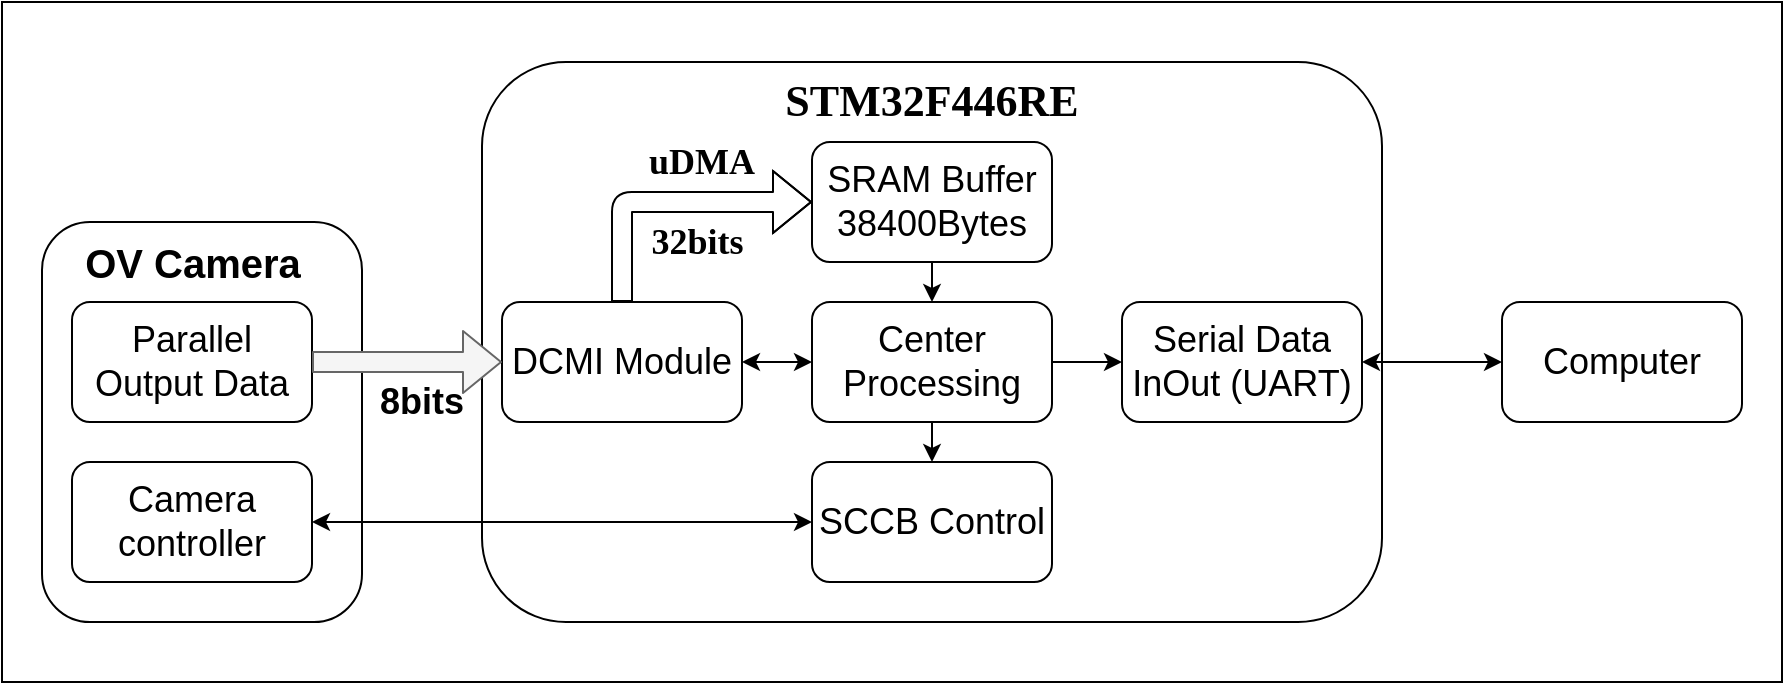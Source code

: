 <mxfile version="13.9.9" type="device"><diagram id="xqFOdIBmyutW9PByhAnk" name="Page-1"><mxGraphModel dx="1422" dy="814" grid="1" gridSize="10" guides="1" tooltips="1" connect="1" arrows="1" fold="1" page="1" pageScale="1" pageWidth="850" pageHeight="1100" math="0" shadow="0"><root><mxCell id="0"/><mxCell id="1" parent="0"/><mxCell id="bNdUInz1NxW54G2oKzEv-31" value="" style="rounded=0;whiteSpace=wrap;html=1;" parent="1" vertex="1"><mxGeometry x="30" y="170" width="890" height="340" as="geometry"/></mxCell><mxCell id="bNdUInz1NxW54G2oKzEv-25" value="" style="rounded=1;whiteSpace=wrap;html=1;" parent="1" vertex="1"><mxGeometry x="270" y="200" width="450" height="280" as="geometry"/></mxCell><mxCell id="bNdUInz1NxW54G2oKzEv-5" value="" style="rounded=1;whiteSpace=wrap;html=1;" parent="1" vertex="1"><mxGeometry x="50" y="280" width="160" height="200" as="geometry"/></mxCell><mxCell id="bNdUInz1NxW54G2oKzEv-1" value="&lt;font style=&quot;font-size: 18px&quot;&gt;Center Processing&lt;/font&gt;" style="rounded=1;whiteSpace=wrap;html=1;" parent="1" vertex="1"><mxGeometry x="435" y="320" width="120" height="60" as="geometry"/></mxCell><mxCell id="bNdUInz1NxW54G2oKzEv-2" value="&lt;font style=&quot;font-weight: normal ; font-size: 18px&quot;&gt;Camera controller&lt;/font&gt;" style="rounded=1;whiteSpace=wrap;html=1;fontStyle=1" parent="1" vertex="1"><mxGeometry x="65" y="400" width="120" height="60" as="geometry"/></mxCell><mxCell id="bNdUInz1NxW54G2oKzEv-4" value="&lt;font style=&quot;font-size: 18px&quot;&gt;Parallel Output Data&lt;/font&gt;" style="rounded=1;whiteSpace=wrap;html=1;" parent="1" vertex="1"><mxGeometry x="65" y="320" width="120" height="60" as="geometry"/></mxCell><mxCell id="bNdUInz1NxW54G2oKzEv-6" value="&lt;font size=&quot;1&quot;&gt;&lt;b style=&quot;font-size: 20px&quot;&gt;OV Camera&lt;/b&gt;&lt;/font&gt;" style="text;html=1;strokeColor=none;fillColor=none;align=center;verticalAlign=middle;whiteSpace=wrap;rounded=0;" parent="1" vertex="1"><mxGeometry x="62.5" y="290" width="125" height="20" as="geometry"/></mxCell><mxCell id="bNdUInz1NxW54G2oKzEv-7" value="&lt;font style=&quot;font-size: 18px&quot;&gt;SCCB Control&lt;/font&gt;" style="rounded=1;whiteSpace=wrap;html=1;" parent="1" vertex="1"><mxGeometry x="435" y="400" width="120" height="60" as="geometry"/></mxCell><mxCell id="bNdUInz1NxW54G2oKzEv-8" value="" style="endArrow=classic;html=1;exitX=0.5;exitY=1;exitDx=0;exitDy=0;entryX=0.5;entryY=0;entryDx=0;entryDy=0;" parent="1" source="bNdUInz1NxW54G2oKzEv-1" target="bNdUInz1NxW54G2oKzEv-7" edge="1"><mxGeometry width="50" height="50" relative="1" as="geometry"><mxPoint x="470" y="410" as="sourcePoint"/><mxPoint x="520" y="360" as="targetPoint"/></mxGeometry></mxCell><mxCell id="bNdUInz1NxW54G2oKzEv-9" value="" style="endArrow=classic;startArrow=classic;html=1;entryX=0;entryY=0.5;entryDx=0;entryDy=0;" parent="1" source="bNdUInz1NxW54G2oKzEv-2" target="bNdUInz1NxW54G2oKzEv-7" edge="1"><mxGeometry width="50" height="50" relative="1" as="geometry"><mxPoint x="450" y="390" as="sourcePoint"/><mxPoint x="500" y="340" as="targetPoint"/></mxGeometry></mxCell><mxCell id="bNdUInz1NxW54G2oKzEv-11" value="&lt;font style=&quot;font-size: 18px&quot;&gt;DCMI Module&lt;/font&gt;" style="rounded=1;whiteSpace=wrap;html=1;" parent="1" vertex="1"><mxGeometry x="280" y="320" width="120" height="60" as="geometry"/></mxCell><mxCell id="bNdUInz1NxW54G2oKzEv-12" value="&lt;b&gt;&lt;font style=&quot;font-size: 18px&quot;&gt;8bits&lt;/font&gt;&lt;/b&gt;" style="text;html=1;strokeColor=none;fillColor=none;align=center;verticalAlign=middle;whiteSpace=wrap;rounded=0;" parent="1" vertex="1"><mxGeometry x="220" y="360" width="40" height="20" as="geometry"/></mxCell><mxCell id="bNdUInz1NxW54G2oKzEv-15" value="&lt;b&gt;&lt;font style=&quot;font-size: 18px&quot; face=&quot;Times New Roman&quot;&gt;uDMA&lt;/font&gt;&lt;/b&gt;" style="text;html=1;strokeColor=none;fillColor=none;align=center;verticalAlign=middle;whiteSpace=wrap;rounded=0;" parent="1" vertex="1"><mxGeometry x="360" y="240" width="40" height="20" as="geometry"/></mxCell><mxCell id="bNdUInz1NxW54G2oKzEv-16" value="&lt;font style=&quot;font-size: 18px&quot;&gt;SRAM Buffer&lt;br&gt;38400Bytes&lt;/font&gt;" style="rounded=1;whiteSpace=wrap;html=1;" parent="1" vertex="1"><mxGeometry x="435" y="240" width="120" height="60" as="geometry"/></mxCell><mxCell id="bNdUInz1NxW54G2oKzEv-17" value="" style="shape=flexArrow;endArrow=classic;html=1;entryX=0;entryY=0.5;entryDx=0;entryDy=0;exitX=0.5;exitY=0;exitDx=0;exitDy=0;" parent="1" source="bNdUInz1NxW54G2oKzEv-11" target="bNdUInz1NxW54G2oKzEv-16" edge="1"><mxGeometry width="50" height="50" relative="1" as="geometry"><mxPoint x="320" y="320" as="sourcePoint"/><mxPoint x="370" y="270" as="targetPoint"/><Array as="points"><mxPoint x="340" y="270"/></Array></mxGeometry></mxCell><mxCell id="bNdUInz1NxW54G2oKzEv-19" value="&lt;b&gt;&lt;font style=&quot;font-size: 18px&quot; face=&quot;Times New Roman&quot;&gt;32bits&amp;nbsp;&lt;/font&gt;&lt;/b&gt;" style="text;html=1;strokeColor=none;fillColor=none;align=center;verticalAlign=middle;whiteSpace=wrap;rounded=0;" parent="1" vertex="1"><mxGeometry x="360" y="280" width="40" height="20" as="geometry"/></mxCell><mxCell id="bNdUInz1NxW54G2oKzEv-20" value="" style="endArrow=classic;html=1;entryX=0.5;entryY=0;entryDx=0;entryDy=0;exitX=0.5;exitY=1;exitDx=0;exitDy=0;" parent="1" source="bNdUInz1NxW54G2oKzEv-16" target="bNdUInz1NxW54G2oKzEv-1" edge="1"><mxGeometry width="50" height="50" relative="1" as="geometry"><mxPoint x="350" y="380" as="sourcePoint"/><mxPoint x="400" y="330" as="targetPoint"/></mxGeometry></mxCell><mxCell id="bNdUInz1NxW54G2oKzEv-21" value="&lt;font style=&quot;font-size: 18px&quot;&gt;Serial Data InOut (UART)&lt;/font&gt;" style="rounded=1;whiteSpace=wrap;html=1;" parent="1" vertex="1"><mxGeometry x="590" y="320" width="120" height="60" as="geometry"/></mxCell><mxCell id="bNdUInz1NxW54G2oKzEv-22" value="" style="endArrow=classic;html=1;entryX=0;entryY=0.5;entryDx=0;entryDy=0;exitX=1;exitY=0.5;exitDx=0;exitDy=0;" parent="1" source="bNdUInz1NxW54G2oKzEv-1" target="bNdUInz1NxW54G2oKzEv-21" edge="1"><mxGeometry width="50" height="50" relative="1" as="geometry"><mxPoint x="480" y="395" as="sourcePoint"/><mxPoint x="530" y="345" as="targetPoint"/></mxGeometry></mxCell><mxCell id="bNdUInz1NxW54G2oKzEv-23" value="&lt;font style=&quot;font-size: 18px&quot;&gt;Computer&lt;/font&gt;" style="rounded=1;whiteSpace=wrap;html=1;" parent="1" vertex="1"><mxGeometry x="780" y="320" width="120" height="60" as="geometry"/></mxCell><mxCell id="bNdUInz1NxW54G2oKzEv-10" value="" style="shape=flexArrow;endArrow=classic;html=1;exitX=1;exitY=0.5;exitDx=0;exitDy=0;entryX=0;entryY=0.5;entryDx=0;entryDy=0;fillColor=#f5f5f5;strokeColor=#666666;" parent="1" source="bNdUInz1NxW54G2oKzEv-4" target="bNdUInz1NxW54G2oKzEv-11" edge="1"><mxGeometry width="50" height="50" relative="1" as="geometry"><mxPoint x="180" y="390" as="sourcePoint"/><mxPoint x="270" y="350" as="targetPoint"/></mxGeometry></mxCell><mxCell id="bNdUInz1NxW54G2oKzEv-29" value="" style="endArrow=classic;startArrow=classic;html=1;entryX=0;entryY=0.5;entryDx=0;entryDy=0;" parent="1" source="bNdUInz1NxW54G2oKzEv-21" target="bNdUInz1NxW54G2oKzEv-23" edge="1"><mxGeometry width="50" height="50" relative="1" as="geometry"><mxPoint x="660" y="420" as="sourcePoint"/><mxPoint x="710" y="370" as="targetPoint"/></mxGeometry></mxCell><mxCell id="bNdUInz1NxW54G2oKzEv-30" value="&lt;font face=&quot;Times New Roman&quot; size=&quot;1&quot;&gt;&lt;b style=&quot;font-size: 22px&quot;&gt;STM32F446RE&lt;/b&gt;&lt;/font&gt;" style="text;html=1;strokeColor=none;fillColor=none;align=center;verticalAlign=middle;whiteSpace=wrap;rounded=0;" parent="1" vertex="1"><mxGeometry x="440" y="210" width="110" height="20" as="geometry"/></mxCell><mxCell id="bNdUInz1NxW54G2oKzEv-32" value="" style="endArrow=classic;startArrow=classic;html=1;exitX=1;exitY=0.5;exitDx=0;exitDy=0;entryX=0;entryY=0.5;entryDx=0;entryDy=0;" parent="1" source="bNdUInz1NxW54G2oKzEv-11" target="bNdUInz1NxW54G2oKzEv-1" edge="1"><mxGeometry width="50" height="50" relative="1" as="geometry"><mxPoint x="410" y="380" as="sourcePoint"/><mxPoint x="460" y="330" as="targetPoint"/></mxGeometry></mxCell></root></mxGraphModel></diagram></mxfile>